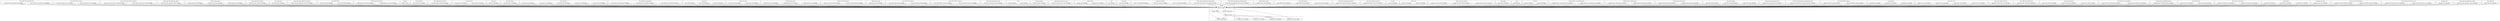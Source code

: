 digraph {
graph [overlap=false]
subgraph cluster_Class_MOP_Class_Immutable_Trait {
	label="Class::MOP::Class::Immutable::Trait";
	"Class::MOP::Class::Immutable::Trait::BEGIN@8";
	"Class::MOP::Class::Immutable::Trait::BEGIN@9";
}
subgraph cluster_Class_MOP_Method_Accessor {
	label="Class::MOP::Method::Accessor";
	"Class::MOP::Method::Accessor::BEGIN@8";
	"Class::MOP::Method::Accessor::BEGIN@7";
}
subgraph cluster_Moose_Meta_TypeConstraint_DuckType {
	label="Moose::Meta::TypeConstraint::DuckType";
	"Moose::Meta::TypeConstraint::DuckType::BEGIN@7";
	"Moose::Meta::TypeConstraint::DuckType::BEGIN@8";
}
subgraph cluster_Moose_Meta_Role_Application_ToRole {
	label="Moose::Meta::Role::Application::ToRole";
	"Moose::Meta::Role::Application::ToRole::BEGIN@7";
}
subgraph cluster_ANTLR_Runtime_BitSet {
	label="ANTLR::Runtime::BitSet";
	"ANTLR::Runtime::BitSet::BEGIN@5";
	"ANTLR::Runtime::BitSet::BEGIN@3";
	"ANTLR::Runtime::BitSet::BEGIN@4";
}
subgraph cluster_Moose_Meta_Role_Composite {
	label="Moose::Meta::Role::Composite";
	"Moose::Meta::Role::Composite::BEGIN@7";
}
subgraph cluster_Class_MOP_Object {
	label="Class::MOP::Object";
	"Class::MOP::Object::BEGIN@7";
}
subgraph cluster_Moose_Meta_Role_Application_ToInstance {
	label="Moose::Meta::Role::Application::ToInstance";
	"Moose::Meta::Role::Application::ToInstance::BEGIN@7";
}
subgraph cluster_Class_MOP_Module {
	label="Class::MOP::Module";
	"Class::MOP::Module::BEGIN@8";
	"Class::MOP::Module::BEGIN@7";
}
subgraph cluster_ANTLR_Runtime_CharStream {
	label="ANTLR::Runtime::CharStream";
	"ANTLR::Runtime::CharStream::BEGIN@3";
	"ANTLR::Runtime::CharStream::BEGIN@4";
}
subgraph cluster_English {
	label="English";
	"English::import";
}
subgraph cluster_Devel_StackTrace {
	label="Devel::StackTrace";
	"Devel::StackTrace::BEGIN@9";
}
subgraph cluster_Class_MOP_Method_Generated {
	label="Class::MOP::Method::Generated";
	"Class::MOP::Method::Generated::BEGIN@7";
}
subgraph cluster_Moose_Exporter {
	label="Moose::Exporter";
	"Moose::Exporter::BEGIN@16";
	"Moose::Exporter::BEGIN@12";
}
subgraph cluster_Moose_Util {
	label="Moose::Util";
	"Moose::Util::BEGIN@8";
}
subgraph cluster_Class_MOP_Instance {
	label="Class::MOP::Instance";
	"Class::MOP::Instance::BEGIN@7";
}
subgraph cluster_Class_MOP_Class {
	label="Class::MOP::Class";
	"Class::MOP::Class::BEGIN@16";
	"Class::MOP::Class::BEGIN@14";
	"Class::MOP::Class::BEGIN@12";
	"Class::MOP::Class::BEGIN@17";
	"Class::MOP::Class::BEGIN@13";
}
subgraph cluster_Class_MOP_Mixin_HasMethods {
	label="Class::MOP::Mixin::HasMethods";
	"Class::MOP::Mixin::HasMethods::BEGIN@11";
	"Class::MOP::Mixin::HasMethods::BEGIN@12";
	"Class::MOP::Mixin::HasMethods::BEGIN@10";
}
subgraph cluster_Class_MOP {
	label="Class::MOP";
	"Class::MOP::BEGIN@11";
	"Class::MOP::BEGIN@12";
	"Class::MOP::BEGIN@14";
}
subgraph cluster_Moose_Meta_Role {
	label="Moose::Meta::Role";
	"Moose::Meta::Role::BEGIN@9";
	"Moose::Meta::Role::BEGIN@8";
}
subgraph cluster_ANTLR_Runtime_Lexer {
	label="ANTLR::Runtime::Lexer";
	"ANTLR::Runtime::Lexer::BEGIN@5";
	"ANTLR::Runtime::Lexer::BEGIN@7";
	"ANTLR::Runtime::Lexer::BEGIN@8";
}
subgraph cluster_Moose_Util_TypeConstraints {
	label="Moose::Util::TypeConstraints";
	"Moose::Util::TypeConstraints::BEGIN@6";
	"Moose::Util::TypeConstraints::BEGIN@5";
}
subgraph cluster_ANTLR_Runtime_DFA {
	label="ANTLR::Runtime::DFA";
	"ANTLR::Runtime::DFA::BEGIN@4";
}
subgraph cluster_Class_MOP_Method_Inlined {
	label="Class::MOP::Method::Inlined";
	"Class::MOP::Method::Inlined::BEGIN@6";
	"Class::MOP::Method::Inlined::BEGIN@7";
}
subgraph cluster_Class_MOP_Method_Constructor {
	label="Class::MOP::Method::Constructor";
	"Class::MOP::Method::Constructor::BEGIN@8";
	"Class::MOP::Method::Constructor::BEGIN@7";
}
subgraph cluster_Moose_Meta_TypeConstraint_Role {
	label="Moose::Meta::TypeConstraint::Role";
	"Moose::Meta::TypeConstraint::Role::BEGIN@7";
}
subgraph cluster_Moose {
	label="Moose";
	"Moose::BEGIN@11";
	"Moose::BEGIN@12";
}
subgraph cluster_Exporter_Heavy {
	label="Exporter::Heavy";
	"Exporter::Heavy::BEGIN@197";
	"Exporter::Heavy::BEGIN@4";
	"Exporter::Heavy::heavy_export";
	"Exporter::Heavy::BEGIN@3";
}
subgraph cluster_Attribute_Handlers {
	label="Attribute::Handlers";
	"Attribute::Handlers::BEGIN@3";
}
subgraph cluster_Moose_Meta_TypeCoercion_Union {
	label="Moose::Meta::TypeCoercion::Union";
	"Moose::Meta::TypeCoercion::Union::BEGIN@8";
}
subgraph cluster_Package_Stash {
	label="Package::Stash";
	"Package::Stash::BEGIN@10";
	"Package::Stash::BEGIN@9";
}
subgraph cluster_Exporter {
	label="Exporter";
	"Exporter::import";
	"Exporter::as_heavy";
	"Exporter::export";
	"Exporter::CORE:subst";
	"Exporter::CORE:match";
}
subgraph cluster_Carp {
	label="Carp";
	"Carp::BEGIN@4";
}
subgraph cluster_Sub_Install {
	label="Sub::Install";
	"Sub::Install::BEGIN@6";
}
subgraph cluster_Moose_Util_MetaRole {
	label="Moose::Util::MetaRole";
	"Moose::Util::MetaRole::BEGIN@11";
	"Moose::Util::MetaRole::BEGIN@5";
	"Moose::Util::MetaRole::BEGIN@12";
}
subgraph cluster_Moose_Meta_TypeConstraint_Parameterized {
	label="Moose::Meta::TypeConstraint::Parameterized";
	"Moose::Meta::TypeConstraint::Parameterized::BEGIN@7";
}
subgraph cluster_Moose_Meta_Role_Application_RoleSummation {
	label="Moose::Meta::Role::Application::RoleSummation";
	"Moose::Meta::Role::Application::RoleSummation::BEGIN@7";
}
subgraph cluster_ANTLR_Runtime_Token {
	label="ANTLR::Runtime::Token";
	"ANTLR::Runtime::Token::BEGIN@3";
}
subgraph cluster_Class_MOP_Attribute {
	label="Class::MOP::Attribute";
	"Class::MOP::Attribute::BEGIN@11";
	"Class::MOP::Attribute::BEGIN@9";
	"Class::MOP::Attribute::BEGIN@10";
}
subgraph cluster_Moose_Meta_TypeConstraint_Registry {
	label="Moose::Meta::TypeConstraint::Registry";
	"Moose::Meta::TypeConstraint::Registry::BEGIN@8";
}
subgraph cluster_Moose_Meta_Method_Constructor {
	label="Moose::Meta::Method::Constructor";
	"Moose::Meta::Method::Constructor::BEGIN@7";
}
subgraph cluster_Try_Tiny {
	label="Try::Tiny";
	"Try::Tiny::BEGIN@46";
}
subgraph cluster_Moose_Role {
	label="Moose::Role";
	"Moose::Role::BEGIN@6";
	"Moose::Role::BEGIN@5";
}
subgraph cluster_Moose_Meta_Role_Attribute {
	label="Moose::Meta::Role::Attribute";
	"Moose::Meta::Role::Attribute::BEGIN@7";
	"Moose::Meta::Role::Attribute::BEGIN@8";
	"Moose::Meta::Role::Attribute::BEGIN@6";
}
subgraph cluster_Data_Dumper {
	label="Data::Dumper";
	"Data::Dumper::BEGIN@20";
}
subgraph cluster_main {
	label="main";
	"main::BEGIN@5";
}
subgraph cluster_metaclass {
	label="metaclass";
	"metaclass::BEGIN@8";
	"metaclass::BEGIN@7";
}
subgraph cluster_ANTLR_Runtime_CommonTokenStream {
	label="ANTLR::Runtime::CommonTokenStream";
	"ANTLR::Runtime::CommonTokenStream::BEGIN@4";
	"ANTLR::Runtime::CommonTokenStream::BEGIN@3";
}
subgraph cluster_ANTLR_Runtime_BaseRecognizer {
	label="ANTLR::Runtime::BaseRecognizer";
	"ANTLR::Runtime::BaseRecognizer::BEGIN@4";
	"ANTLR::Runtime::BaseRecognizer::BEGIN@3";
}
subgraph cluster_Package_DeprecationManager {
	label="Package::DeprecationManager";
	"Package::DeprecationManager::BEGIN@10";
	"Package::DeprecationManager::BEGIN@9";
}
subgraph cluster_Class_MOP_Package {
	label="Class::MOP::Package";
	"Class::MOP::Package::BEGIN@8";
	"Class::MOP::Package::BEGIN@80";
	"Class::MOP::Package::BEGIN@7";
}
subgraph cluster_Moose_Meta_TypeConstraint_Class {
	label="Moose::Meta::TypeConstraint::Class";
	"Moose::Meta::TypeConstraint::Class::BEGIN@7";
}
subgraph cluster_Moose_Util_TypeConstraints_OptimizedConstraints {
	label="Moose::Util::TypeConstraints::OptimizedConstraints";
	"Moose::Util::TypeConstraints::OptimizedConstraints::BEGIN@8";
}
subgraph cluster_Class_MOP_Method_Wrapped {
	label="Class::MOP::Method::Wrapped";
	"Class::MOP::Method::Wrapped::BEGIN@8";
	"Class::MOP::Method::Wrapped::BEGIN@7";
}
subgraph cluster_Lavanda2Lexer {
	label="Lavanda2Lexer";
	"Lavanda2Lexer::BEGIN@7";
	"Lavanda2Lexer::BEGIN@10";
	"Lavanda2Lexer::BEGIN@9";
}
subgraph cluster_Moose_Meta_Class {
	label="Moose::Meta::Class";
	"Moose::Meta::Class::BEGIN@12";
	"Moose::Meta::Class::BEGIN@11";
	"Moose::Meta::Class::BEGIN@9";
	"Moose::Meta::Class::BEGIN@13";
}
subgraph cluster_Moose_Meta_Method_Destructor {
	label="Moose::Meta::Method::Destructor";
	"Moose::Meta::Method::Destructor::BEGIN@8";
}
subgraph cluster_Class_MOP_Mixin_AttributeCore {
	label="Class::MOP::Mixin::AttributeCore";
	"Class::MOP::Mixin::AttributeCore::BEGIN@10";
}
subgraph cluster_Moose_Meta_Attribute {
	label="Moose::Meta::Attribute";
	"Moose::Meta::Attribute::BEGIN@7";
	"Moose::Meta::Attribute::BEGIN@8";
	"Moose::Meta::Attribute::BEGIN@9";
}
subgraph cluster_Class_MOP_Mixin_HasAttributes {
	label="Class::MOP::Mixin::HasAttributes";
	"Class::MOP::Mixin::HasAttributes::BEGIN@10";
	"Class::MOP::Mixin::HasAttributes::BEGIN@11";
}
subgraph cluster_ANTLR_Runtime_ANTLRStringStream {
	label="ANTLR::Runtime::ANTLRStringStream";
	"ANTLR::Runtime::ANTLRStringStream::BEGIN@3";
}
subgraph cluster_Class_MOP_Method {
	label="Class::MOP::Method";
	"Class::MOP::Method::BEGIN@8";
	"Class::MOP::Method::BEGIN@7";
}
subgraph cluster_Moose_Meta_TypeConstraint {
	label="Moose::Meta::TypeConstraint";
	"Moose::Meta::TypeConstraint::BEGIN@13";
	"Moose::Meta::TypeConstraint::BEGIN@14";
}
subgraph cluster_Lavanda2Parser {
	label="Lavanda2Parser";
	"Lavanda2Parser::BEGIN@10";
	"Lavanda2Parser::BEGIN@9";
	"Lavanda2Parser::BEGIN@7";
}
subgraph cluster_Exception_Class_Base {
	label="Exception::Class::Base";
	"Exception::Class::Base::BEGIN@11";
}
subgraph cluster_Moose_Meta_Method_Delegation {
	label="Moose::Meta::Method::Delegation";
	"Moose::Meta::Method::Delegation::BEGIN@8";
	"Moose::Meta::Method::Delegation::BEGIN@7";
}
subgraph cluster_Moose_Meta_TypeConstraint_Union {
	label="Moose::Meta::TypeConstraint::Union";
	"Moose::Meta::TypeConstraint::Union::BEGIN@11";
	"Moose::Meta::TypeConstraint::Union::BEGIN@10";
}
subgraph cluster_Exception_Class {
	label="Exception::Class";
	"Exception::Class::BEGIN@11";
}
subgraph cluster_Moose_Meta_Role_Application_ToClass {
	label="Moose::Meta::Role::Application::ToClass";
	"Moose::Meta::Role::Application::ToClass::BEGIN@8";
}
subgraph cluster_Class_MOP_Mixin {
	label="Class::MOP::Mixin";
	"Class::MOP::Mixin::BEGIN@10";
}
"Exporter::import" -> "Exporter::CORE:match";
"Class::MOP::Class::BEGIN@14" -> "Exporter::import";
"Moose::Meta::Class::BEGIN@13" -> "Exporter::import";
"ANTLR::Runtime::BitSet::BEGIN@4" -> "Exporter::import";
"Moose::Meta::Attribute::BEGIN@9" -> "Exporter::import";
"Class::MOP::BEGIN@14" -> "Exporter::import";
"Lavanda2Lexer::BEGIN@9" -> "Exporter::import";
"Moose::Meta::TypeConstraint::Class::BEGIN@7" -> "Exporter::import";
"Moose::Meta::TypeConstraint::DuckType::BEGIN@7" -> "Exporter::import";
"Class::MOP::Method::Constructor::BEGIN@8" -> "Exporter::import";
"Class::MOP::Mixin::BEGIN@10" -> "Exporter::import";
"Moose::Util::TypeConstraints::BEGIN@6" -> "Exporter::import";
"Class::MOP::Attribute::BEGIN@10" -> "Exporter::import";
"Class::MOP::Class::BEGIN@17" -> "Exporter::import";
"Class::MOP::Class::BEGIN@13" -> "Exporter::import";
"Moose::Meta::TypeConstraint::Union::BEGIN@10" -> "Exporter::import";
"Moose::Meta::Role::Application::ToClass::BEGIN@8" -> "Exporter::import";
"Moose::Meta::Role::Attribute::BEGIN@6" -> "Exporter::import";
"Moose::Util::BEGIN@8" -> "Exporter::import";
"Moose::Meta::Class::BEGIN@12" -> "Exporter::import";
"Class::MOP::Attribute::BEGIN@11" -> "Exporter::import";
"Class::MOP::Package::BEGIN@80" -> "Exporter::import";
"Moose::BEGIN@11" -> "Exporter::import";
"Moose::Meta::Method::Delegation::BEGIN@8" -> "Exporter::import";
"Moose::Meta::Role::Attribute::BEGIN@7" -> "Exporter::import";
"Class::MOP::Object::BEGIN@7" -> "Exporter::import";
"Attribute::Handlers::BEGIN@3" -> "Exporter::import";
"Moose::Meta::TypeConstraint::Parameterized::BEGIN@7" -> "Exporter::import";
"Moose::Exporter::BEGIN@12" -> "Exporter::import";
"Moose::Exporter::BEGIN@16" -> "Exporter::import";
"Moose::Meta::Role::BEGIN@8" -> "Exporter::import";
"Class::MOP::Method::Wrapped::BEGIN@7" -> "Exporter::import";
"Class::MOP::Package::BEGIN@7" -> "Exporter::import";
"Class::MOP::Method::BEGIN@8" -> "Exporter::import";
"Moose::Util::TypeConstraints::OptimizedConstraints::BEGIN@8" -> "Exporter::import";
"Package::DeprecationManager::BEGIN@10" -> "Exporter::import";
"Package::Stash::BEGIN@10" -> "Exporter::import";
"Moose::Meta::Attribute::BEGIN@7" -> "Exporter::import";
"Carp::BEGIN@4" -> "Exporter::import";
"Moose::Meta::Method::Delegation::BEGIN@7" -> "Exporter::import";
"Package::DeprecationManager::BEGIN@9" -> "Exporter::import";
"ANTLR::Runtime::Lexer::BEGIN@7" -> "Exporter::import";
"Class::MOP::Method::Accessor::BEGIN@7" -> "Exporter::import";
"Class::MOP::Mixin::HasMethods::BEGIN@12" -> "Exporter::import";
"Moose::BEGIN@12" -> "Exporter::import";
"Sub::Install::BEGIN@6" -> "Exporter::import";
"Class::MOP::Mixin::AttributeCore::BEGIN@10" -> "Exporter::import";
"Moose::Meta::Role::Application::ToInstance::BEGIN@7" -> "Exporter::import";
"ANTLR::Runtime::CharStream::BEGIN@4" -> "Exporter::import";
"Class::MOP::Method::Accessor::BEGIN@8" -> "Exporter::import";
"Exception::Class::Base::BEGIN@11" -> "Exporter::import";
"Moose::Util::TypeConstraints::BEGIN@5" -> "Exporter::import";
"Moose::Meta::TypeConstraint::Union::BEGIN@11" -> "Exporter::import";
"Lavanda2Lexer::BEGIN@7" -> "Exporter::import";
"Moose::Meta::Method::Constructor::BEGIN@7" -> "Exporter::import";
"ANTLR::Runtime::BitSet::BEGIN@5" -> "Exporter::import";
"ANTLR::Runtime::ANTLRStringStream::BEGIN@3" -> "Exporter::import";
"ANTLR::Runtime::BaseRecognizer::BEGIN@4" -> "Exporter::import";
"Lavanda2Lexer::BEGIN@10" -> "Exporter::import";
"ANTLR::Runtime::BaseRecognizer::BEGIN@3" -> "Exporter::import";
"Class::MOP::Method::Inlined::BEGIN@7" -> "Exporter::import";
"Class::MOP::Mixin::HasAttributes::BEGIN@11" -> "Exporter::import";
"Moose::Meta::TypeConstraint::BEGIN@14" -> "Exporter::import";
"Class::MOP::BEGIN@11" -> "Exporter::import";
"Class::MOP::Instance::BEGIN@7" -> "Exporter::import";
"Class::MOP::Mixin::HasAttributes::BEGIN@10" -> "Exporter::import";
"Class::MOP::Class::Immutable::Trait::BEGIN@9" -> "Exporter::import";
"ANTLR::Runtime::CommonTokenStream::BEGIN@4" -> "Exporter::import";
"Moose::Meta::Method::Destructor::BEGIN@8" -> "Exporter::import";
"Moose::Role::BEGIN@6" -> "Exporter::import";
"Package::Stash::BEGIN@9" -> "Exporter::import";
"Class::MOP::Package::BEGIN@8" -> "Exporter::import";
"Lavanda2Parser::BEGIN@9" -> "Exporter::import";
"Moose::Meta::Class::BEGIN@9" -> "Exporter::import";
"metaclass::BEGIN@7" -> "Exporter::import";
"Data::Dumper::BEGIN@20" -> "Exporter::import";
"Moose::Meta::TypeConstraint::Role::BEGIN@7" -> "Exporter::import";
"Class::MOP::Class::Immutable::Trait::BEGIN@8" -> "Exporter::import";
"Class::MOP::Method::BEGIN@7" -> "Exporter::import";
"Moose::Util::MetaRole::BEGIN@5" -> "Exporter::import";
"ANTLR::Runtime::CharStream::BEGIN@3" -> "Exporter::import";
"ANTLR::Runtime::Lexer::BEGIN@8" -> "Exporter::import";
"Devel::StackTrace::BEGIN@9" -> "Exporter::import";
"Moose::Meta::TypeConstraint::BEGIN@13" -> "Exporter::import";
"ANTLR::Runtime::Lexer::BEGIN@5" -> "Exporter::import";
"Lavanda2Parser::BEGIN@10" -> "Exporter::import";
"Class::MOP::Mixin::HasMethods::BEGIN@11" -> "Exporter::import";
"Class::MOP::Attribute::BEGIN@9" -> "Exporter::import";
"Class::MOP::Method::Generated::BEGIN@7" -> "Exporter::import";
"ANTLR::Runtime::CommonTokenStream::BEGIN@3" -> "Exporter::import";
"Moose::Role::BEGIN@5" -> "Exporter::import";
"Class::MOP::Mixin::HasMethods::BEGIN@10" -> "Exporter::import";
"Moose::Util::MetaRole::BEGIN@12" -> "Exporter::import";
"Moose::Meta::TypeCoercion::Union::BEGIN@8" -> "Exporter::import";
"Moose::Meta::Role::Composite::BEGIN@7" -> "Exporter::import";
"Class::MOP::Method::Constructor::BEGIN@7" -> "Exporter::import";
"Moose::Meta::Role::Application::ToRole::BEGIN@7" -> "Exporter::import";
"Class::MOP::Class::BEGIN@16" -> "Exporter::import";
"metaclass::BEGIN@8" -> "Exporter::import";
"Exception::Class::BEGIN@11" -> "Exporter::import";
"ANTLR::Runtime::BitSet::BEGIN@3" -> "Exporter::import";
"Moose::Meta::Attribute::BEGIN@8" -> "Exporter::import";
"ANTLR::Runtime::Token::BEGIN@3" -> "Exporter::import";
"main::BEGIN@5" -> "Exporter::import";
"Class::MOP::Module::BEGIN@8" -> "Exporter::import";
"Moose::Util::MetaRole::BEGIN@11" -> "Exporter::import";
"Class::MOP::Method::Wrapped::BEGIN@8" -> "Exporter::import";
"Moose::Meta::Role::Attribute::BEGIN@8" -> "Exporter::import";
"Class::MOP::Method::Inlined::BEGIN@6" -> "Exporter::import";
"Class::MOP::Module::BEGIN@7" -> "Exporter::import";
"Try::Tiny::BEGIN@46" -> "Exporter::import";
"Lavanda2Parser::BEGIN@7" -> "Exporter::import";
"Moose::Meta::Role::Application::RoleSummation::BEGIN@7" -> "Exporter::import";
"ANTLR::Runtime::DFA::BEGIN@4" -> "Exporter::import";
"Moose::Meta::TypeConstraint::Registry::BEGIN@8" -> "Exporter::import";
"Class::MOP::Class::BEGIN@12" -> "Exporter::import";
"Moose::Meta::Class::BEGIN@11" -> "Exporter::import";
"English::import" -> "Exporter::import";
"Moose::Meta::TypeConstraint::DuckType::BEGIN@8" -> "Exporter::import";
"Moose::Meta::Role::BEGIN@9" -> "Exporter::import";
"Class::MOP::BEGIN@12" -> "Exporter::import";
"Exporter::import" -> "Exporter::CORE:subst";
"Exporter::as_heavy" -> "Exporter::CORE:subst";
"Exporter::as_heavy" -> "Exporter::Heavy::BEGIN@4";
"Exporter::import" -> "Exporter::Heavy::heavy_export";
"Exporter::as_heavy" -> "Exporter::Heavy::BEGIN@3";
"Exporter::export" -> "Exporter::as_heavy";
"Exporter::as_heavy" -> "Exporter::Heavy::BEGIN@197";
"Exporter::import" -> "Exporter::export";
}
